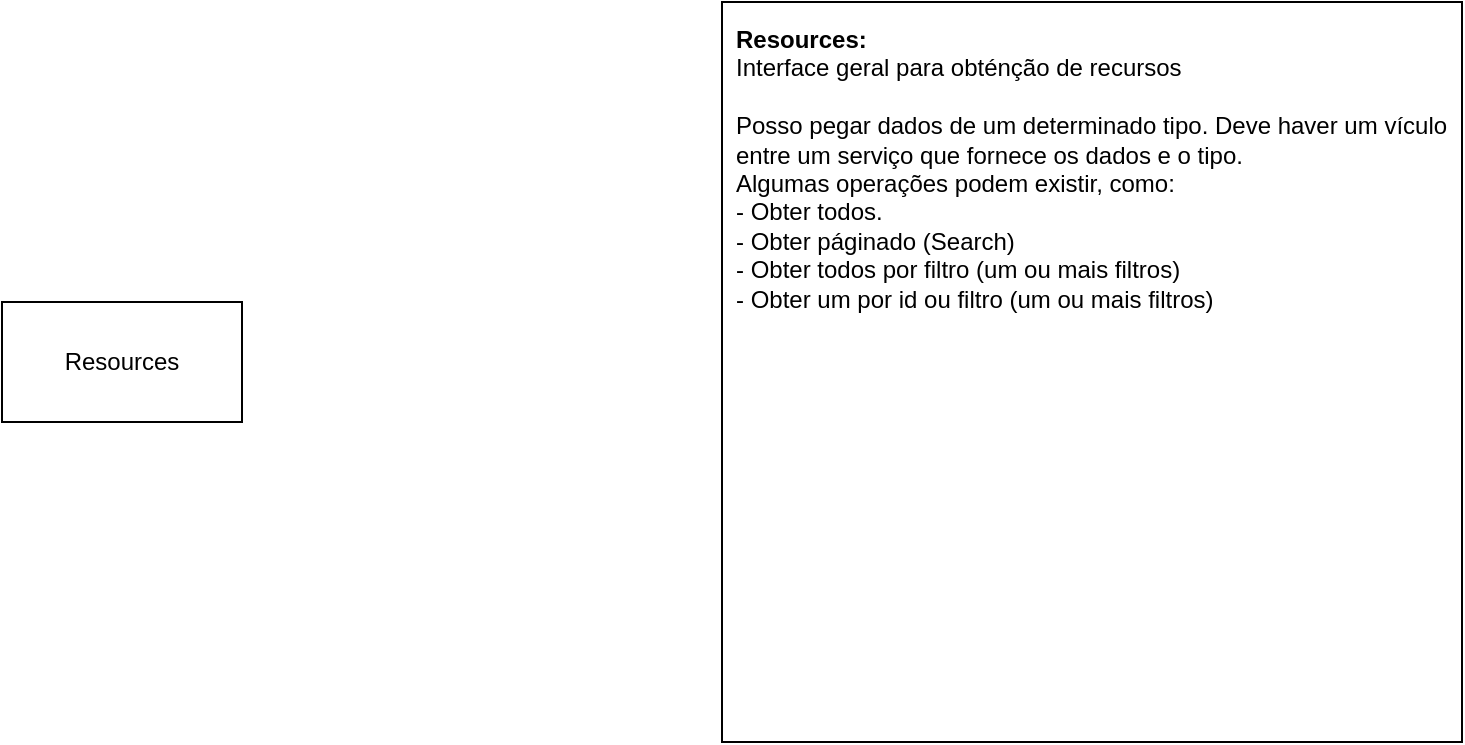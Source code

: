 <mxfile version="21.2.1" type="device">
  <diagram name="Página-1" id="X_7wvOFgzzjB752pESpC">
    <mxGraphModel dx="1434" dy="844" grid="1" gridSize="10" guides="1" tooltips="1" connect="1" arrows="1" fold="1" page="1" pageScale="1" pageWidth="827" pageHeight="1169" math="0" shadow="0">
      <root>
        <mxCell id="0" />
        <mxCell id="1" parent="0" />
        <mxCell id="189cMDyVyvuTUJDXd4mm-1" value="Resources" style="rounded=0;whiteSpace=wrap;html=1;" vertex="1" parent="1">
          <mxGeometry x="160" y="280" width="120" height="60" as="geometry" />
        </mxCell>
        <mxCell id="189cMDyVyvuTUJDXd4mm-3" value="&lt;b&gt;Resources:&lt;/b&gt;&lt;br&gt;&lt;span style=&quot;background-color: initial;&quot;&gt;Interface geral para obténção de recursos&lt;br&gt;&lt;/span&gt;&lt;br&gt;Posso pegar dados de um determinado tipo. Deve haver um vículo entre um serviço que fornece os dados e o tipo.&lt;br&gt;Algumas operações podem existir, como:&lt;br&gt;- Obter todos.&lt;br&gt;- Obter páginado (Search)&lt;br&gt;- Obter todos por filtro (um ou mais filtros)&lt;br&gt;- Obter um por id ou filtro (um ou mais filtros)&lt;br&gt;&lt;br&gt;&lt;div style=&quot;text-align: justify;&quot;&gt;&lt;/div&gt;" style="whiteSpace=wrap;html=1;aspect=fixed;align=left;verticalAlign=top;spacingLeft=5;spacingRight=5;spacingBottom=5;spacingTop=5;" vertex="1" parent="1">
          <mxGeometry x="520" y="130" width="370" height="370" as="geometry" />
        </mxCell>
      </root>
    </mxGraphModel>
  </diagram>
</mxfile>
